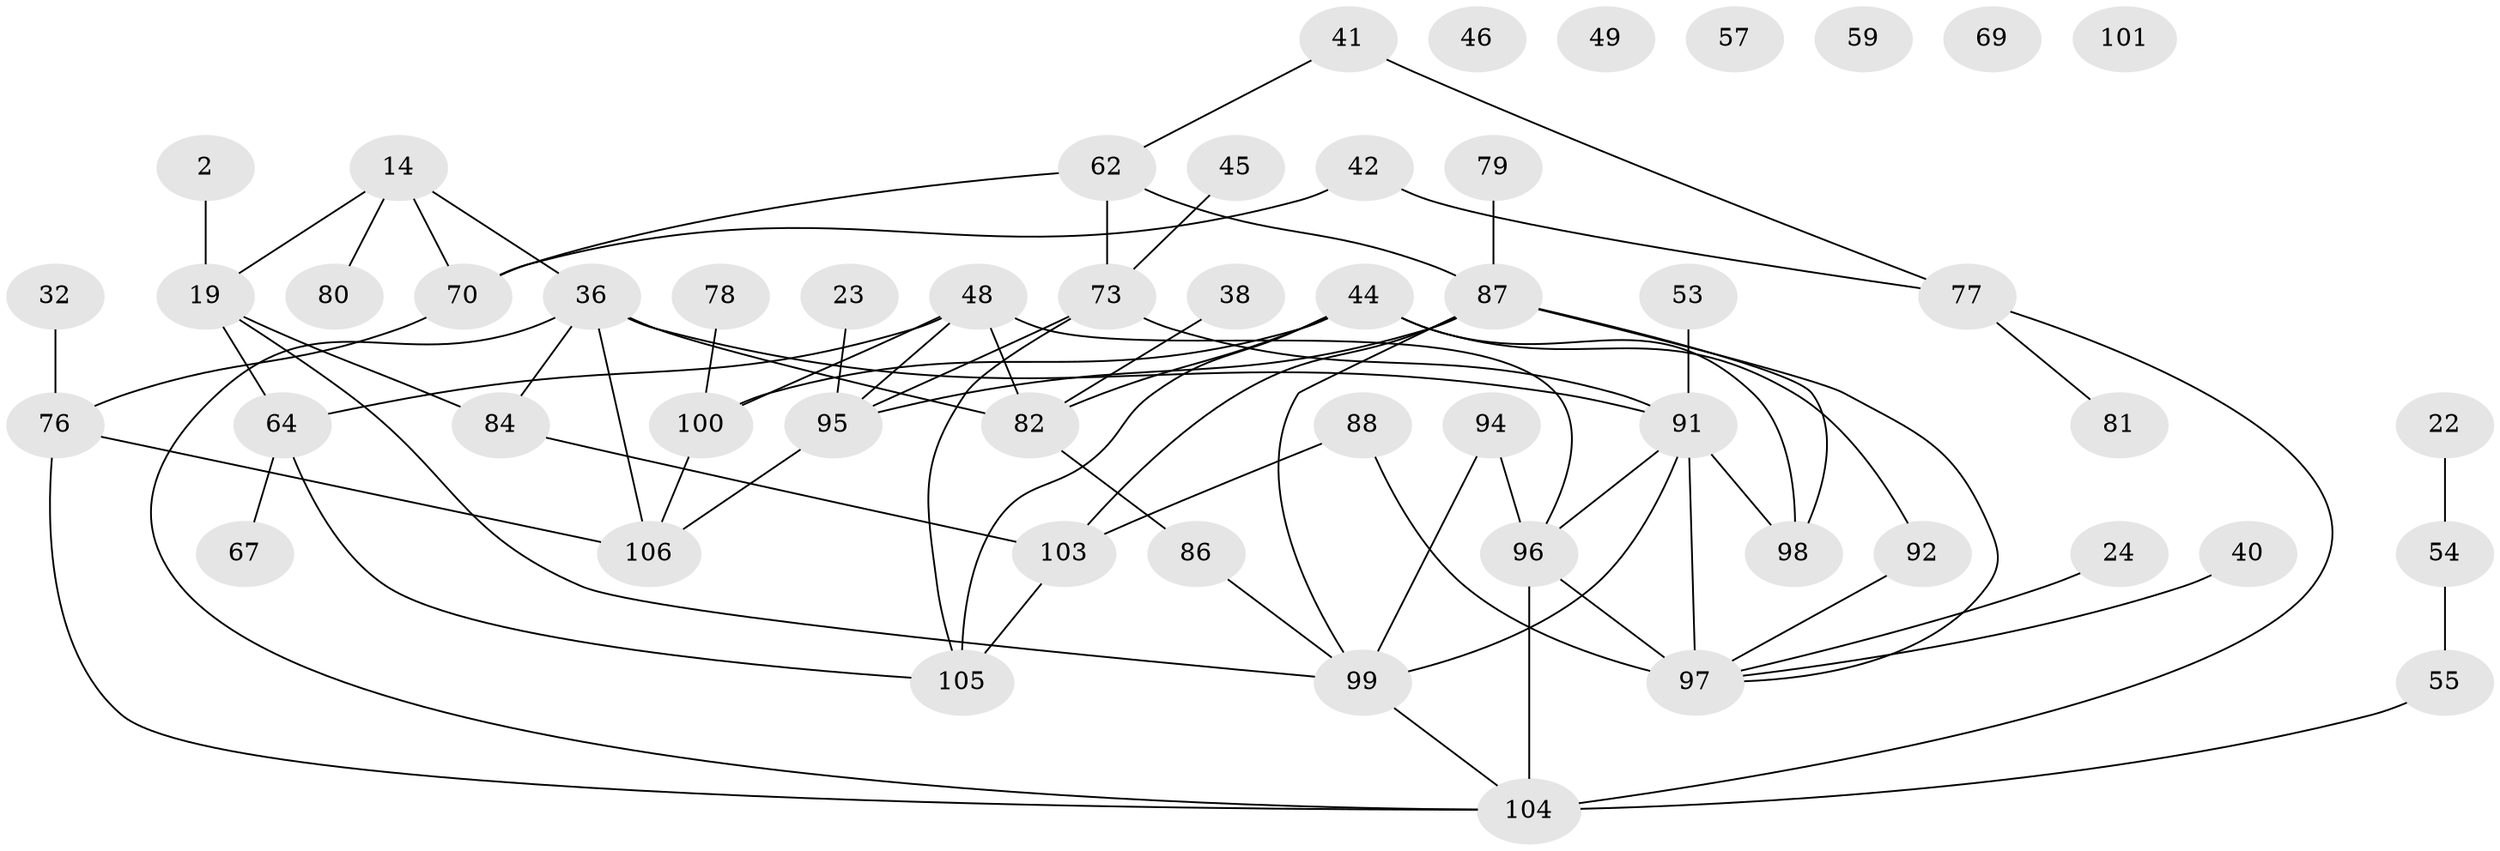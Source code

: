// original degree distribution, {1: 0.1792452830188679, 4: 0.16981132075471697, 2: 0.22641509433962265, 3: 0.25471698113207547, 6: 0.009433962264150943, 7: 0.009433962264150943, 5: 0.10377358490566038, 0: 0.04716981132075472}
// Generated by graph-tools (version 1.1) at 2025/42/03/04/25 21:42:43]
// undirected, 53 vertices, 75 edges
graph export_dot {
graph [start="1"]
  node [color=gray90,style=filled];
  2;
  14;
  19 [super="+16"];
  22;
  23;
  24;
  32 [super="+18"];
  36 [super="+29"];
  38;
  40;
  41;
  42;
  44 [super="+39"];
  45;
  46;
  48;
  49;
  53;
  54;
  55;
  57 [super="+1"];
  59;
  62;
  64 [super="+58"];
  67;
  69;
  70;
  73 [super="+43"];
  76;
  77;
  78;
  79;
  80;
  81;
  82 [super="+30+71+72"];
  84 [super="+51+37"];
  86 [super="+10"];
  87 [super="+15+50"];
  88 [super="+65"];
  91 [super="+6+61+90"];
  92;
  94;
  95 [super="+52"];
  96 [super="+63"];
  97 [super="+26+66"];
  98 [super="+17"];
  99 [super="+20+83"];
  100 [super="+13"];
  101;
  103 [super="+25+8"];
  104 [super="+11+93"];
  105 [super="+89"];
  106 [super="+75+102+74"];
  2 -- 19;
  14 -- 19 [weight=2];
  14 -- 36 [weight=2];
  14 -- 70;
  14 -- 80;
  19 -- 84;
  19 -- 99 [weight=2];
  19 -- 64;
  22 -- 54;
  23 -- 95;
  24 -- 97;
  32 -- 76;
  36 -- 84;
  36 -- 104;
  36 -- 82;
  36 -- 106 [weight=2];
  36 -- 91;
  38 -- 82;
  40 -- 97;
  41 -- 62;
  41 -- 77;
  42 -- 70;
  42 -- 77;
  44 -- 100 [weight=2];
  44 -- 98 [weight=2];
  44 -- 92;
  44 -- 105;
  44 -- 82;
  45 -- 73;
  48 -- 100;
  48 -- 95;
  48 -- 82;
  48 -- 96;
  48 -- 64;
  53 -- 91;
  54 -- 55;
  55 -- 104;
  62 -- 70;
  62 -- 73;
  62 -- 87;
  64 -- 67;
  64 -- 105;
  70 -- 76;
  73 -- 105;
  73 -- 91 [weight=2];
  73 -- 95;
  76 -- 104;
  76 -- 106;
  77 -- 81;
  77 -- 104;
  78 -- 100;
  79 -- 87;
  82 -- 86;
  84 -- 103;
  86 -- 99;
  87 -- 98;
  87 -- 97;
  87 -- 103;
  87 -- 95 [weight=2];
  87 -- 99;
  88 -- 97 [weight=3];
  88 -- 103 [weight=3];
  91 -- 96;
  91 -- 98;
  91 -- 99 [weight=2];
  91 -- 97;
  92 -- 97;
  94 -- 99;
  94 -- 96;
  95 -- 106 [weight=2];
  96 -- 97;
  96 -- 104 [weight=2];
  99 -- 104;
  100 -- 106;
  103 -- 105 [weight=2];
}
